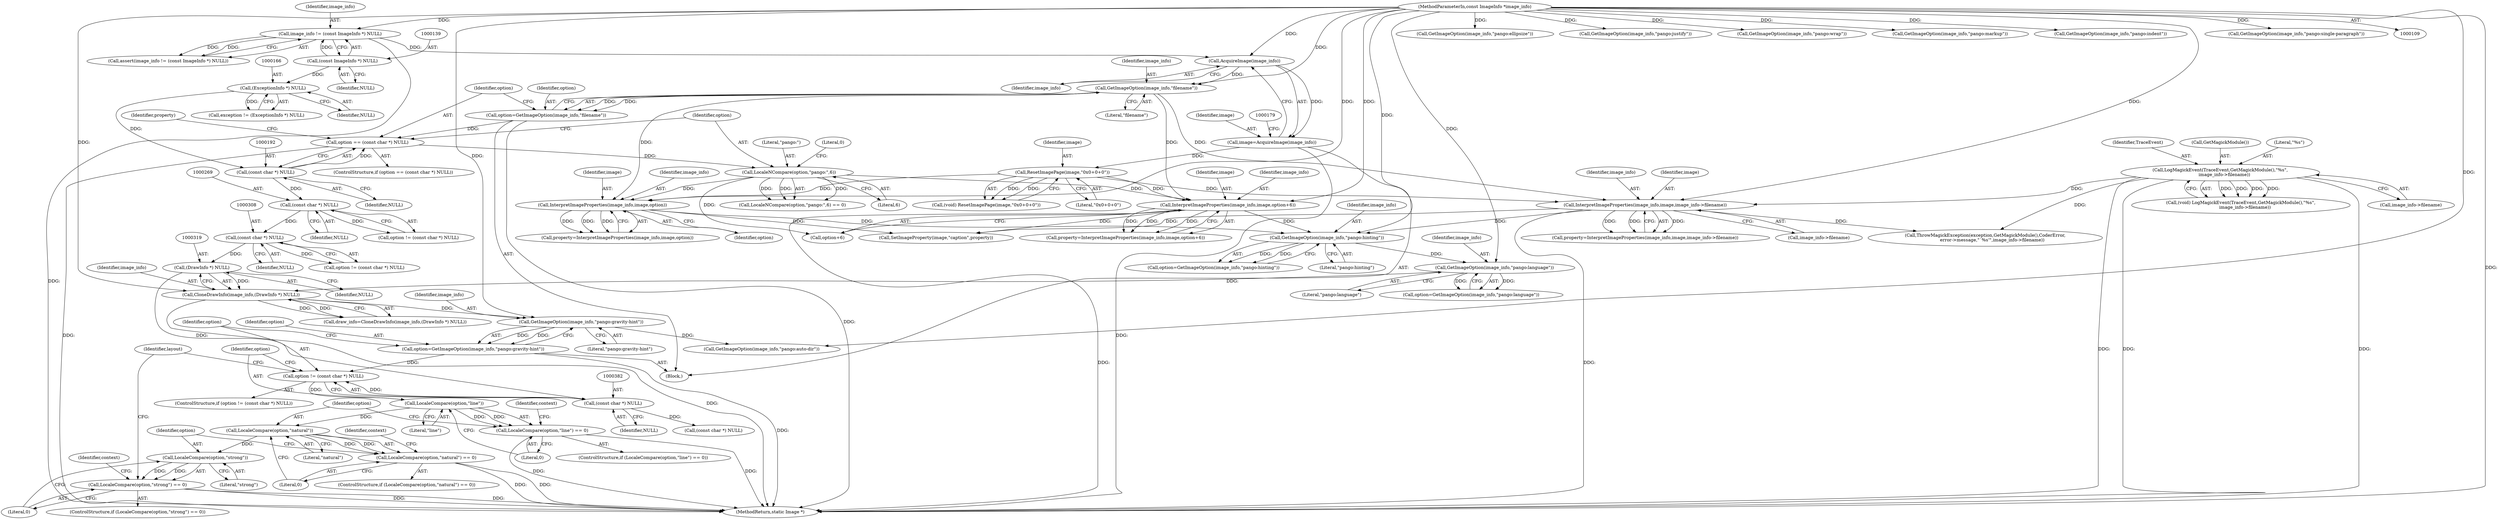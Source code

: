 digraph "0_ImageMagick_f6e9d0d9955e85bdd7540b251cd50d598dacc5e6_42@pointer" {
"1000379" [label="(Call,option != (const char *) NULL)"];
"1000373" [label="(Call,option=GetImageOption(image_info,\"pango:gravity-hint\"))"];
"1000375" [label="(Call,GetImageOption(image_info,\"pango:gravity-hint\"))"];
"1000316" [label="(Call,CloneDrawInfo(image_info,(DrawInfo *) NULL))"];
"1000301" [label="(Call,GetImageOption(image_info,\"pango:language\"))"];
"1000262" [label="(Call,GetImageOption(image_info,\"pango:hinting\"))"];
"1000221" [label="(Call,InterpretImageProperties(image_info,image,option))"];
"1000185" [label="(Call,GetImageOption(image_info,\"filename\"))"];
"1000176" [label="(Call,AcquireImage(image_info))"];
"1000136" [label="(Call,image_info != (const ImageInfo *) NULL)"];
"1000110" [label="(MethodParameterIn,const ImageInfo *image_info)"];
"1000138" [label="(Call,(const ImageInfo *) NULL)"];
"1000180" [label="(Call,ResetImagePage(image,\"0x0+0+0\"))"];
"1000174" [label="(Call,image=AcquireImage(image_info))"];
"1000205" [label="(Call,LocaleNCompare(option,\"pango:\",6))"];
"1000189" [label="(Call,option == (const char *) NULL)"];
"1000183" [label="(Call,option=GetImageOption(image_info,\"filename\"))"];
"1000191" [label="(Call,(const char *) NULL)"];
"1000165" [label="(Call,(ExceptionInfo *) NULL)"];
"1000196" [label="(Call,InterpretImageProperties(image_info,image,image_info->filename))"];
"1000155" [label="(Call,LogMagickEvent(TraceEvent,GetMagickModule(),\"%s\",\n      image_info->filename))"];
"1000212" [label="(Call,InterpretImageProperties(image_info,image,option+6))"];
"1000318" [label="(Call,(DrawInfo *) NULL)"];
"1000307" [label="(Call,(const char *) NULL)"];
"1000268" [label="(Call,(const char *) NULL)"];
"1000381" [label="(Call,(const char *) NULL)"];
"1000387" [label="(Call,LocaleCompare(option,\"line\"))"];
"1000386" [label="(Call,LocaleCompare(option,\"line\") == 0)"];
"1000396" [label="(Call,LocaleCompare(option,\"natural\"))"];
"1000395" [label="(Call,LocaleCompare(option,\"natural\") == 0)"];
"1000405" [label="(Call,LocaleCompare(option,\"strong\"))"];
"1000404" [label="(Call,LocaleCompare(option,\"strong\") == 0)"];
"1000303" [label="(Literal,\"pango:language\")"];
"1000219" [label="(Call,property=InterpretImageProperties(image_info,image,option))"];
"1000195" [label="(Identifier,property)"];
"1000305" [label="(Call,option != (const char *) NULL)"];
"1000191" [label="(Call,(const char *) NULL)"];
"1000397" [label="(Identifier,option)"];
"1000389" [label="(Literal,\"line\")"];
"1000222" [label="(Identifier,image_info)"];
"1000187" [label="(Literal,\"filename\")"];
"1000432" [label="(Call,GetImageOption(image_info,\"pango:ellipsize\"))"];
"1000135" [label="(Call,assert(image_info != (const ImageInfo *) NULL))"];
"1000480" [label="(Call,GetImageOption(image_info,\"pango:justify\"))"];
"1000214" [label="(Identifier,image)"];
"1000398" [label="(Literal,\"natural\")"];
"1000270" [label="(Identifier,NULL)"];
"1000155" [label="(Call,LogMagickEvent(TraceEvent,GetMagickModule(),\"%s\",\n      image_info->filename))"];
"1000176" [label="(Call,AcquireImage(image_info))"];
"1000314" [label="(Call,draw_info=CloneDrawInfo(image_info,(DrawInfo *) NULL))"];
"1000190" [label="(Identifier,option)"];
"1000386" [label="(Call,LocaleCompare(option,\"line\") == 0)"];
"1000140" [label="(Identifier,NULL)"];
"1001213" [label="(MethodReturn,static Image *)"];
"1000318" [label="(Call,(DrawInfo *) NULL)"];
"1000268" [label="(Call,(const char *) NULL)"];
"1000377" [label="(Literal,\"pango:gravity-hint\")"];
"1000189" [label="(Call,option == (const char *) NULL)"];
"1000307" [label="(Call,(const char *) NULL)"];
"1000404" [label="(Call,LocaleCompare(option,\"strong\") == 0)"];
"1000518" [label="(Call,GetImageOption(image_info,\"pango:wrap\"))"];
"1000390" [label="(Literal,0)"];
"1000198" [label="(Identifier,image)"];
"1000186" [label="(Identifier,image_info)"];
"1000197" [label="(Identifier,image_info)"];
"1000383" [label="(Identifier,NULL)"];
"1000182" [label="(Literal,\"0x0+0+0\")"];
"1000224" [label="(Identifier,option)"];
"1000156" [label="(Identifier,TraceEvent)"];
"1000410" [label="(Identifier,context)"];
"1000180" [label="(Call,ResetImagePage(image,\"0x0+0+0\"))"];
"1000316" [label="(Call,CloneDrawInfo(image_info,(DrawInfo *) NULL))"];
"1000212" [label="(Call,InterpretImageProperties(image_info,image,option+6))"];
"1000165" [label="(Call,(ExceptionInfo *) NULL)"];
"1000260" [label="(Call,option=GetImageOption(image_info,\"pango:hinting\"))"];
"1000401" [label="(Identifier,context)"];
"1000194" [label="(Call,property=InterpretImageProperties(image_info,image,image_info->filename))"];
"1000215" [label="(Call,option+6)"];
"1000137" [label="(Identifier,image_info)"];
"1000159" [label="(Call,image_info->filename)"];
"1000684" [label="(Call,GetImageOption(image_info,\"pango:markup\"))"];
"1000175" [label="(Identifier,image)"];
"1000388" [label="(Identifier,option)"];
"1000408" [label="(Literal,0)"];
"1000381" [label="(Call,(const char *) NULL)"];
"1000262" [label="(Call,GetImageOption(image_info,\"pango:hinting\"))"];
"1000177" [label="(Identifier,image_info)"];
"1000396" [label="(Call,LocaleCompare(option,\"natural\"))"];
"1000205" [label="(Call,LocaleNCompare(option,\"pango:\",6))"];
"1000302" [label="(Identifier,image_info)"];
"1000320" [label="(Identifier,NULL)"];
"1000726" [label="(Call,ThrowMagickException(exception,GetMagickModule(),CoderError,\n          error->message,\"`%s'\",image_info->filename))"];
"1000157" [label="(Call,GetMagickModule())"];
"1000227" [label="(Call,SetImageProperty(image,\"caption\",property))"];
"1000209" [label="(Literal,0)"];
"1000392" [label="(Identifier,context)"];
"1000196" [label="(Call,InterpretImageProperties(image_info,image,image_info->filename))"];
"1000204" [label="(Call,LocaleNCompare(option,\"pango:\",6) == 0)"];
"1000174" [label="(Call,image=AcquireImage(image_info))"];
"1000206" [label="(Identifier,option)"];
"1000375" [label="(Call,GetImageOption(image_info,\"pango:gravity-hint\"))"];
"1000188" [label="(ControlStructure,if (option == (const char *) NULL))"];
"1000403" [label="(ControlStructure,if (LocaleCompare(option,\"strong\") == 0))"];
"1000184" [label="(Identifier,option)"];
"1000378" [label="(ControlStructure,if (option != (const char *) NULL))"];
"1000110" [label="(MethodParameterIn,const ImageInfo *image_info)"];
"1000395" [label="(Call,LocaleCompare(option,\"natural\") == 0)"];
"1000167" [label="(Identifier,NULL)"];
"1000385" [label="(ControlStructure,if (LocaleCompare(option,\"line\") == 0))"];
"1000223" [label="(Identifier,image)"];
"1000158" [label="(Literal,\"%s\")"];
"1000210" [label="(Call,property=InterpretImageProperties(image_info,image,option+6))"];
"1000399" [label="(Literal,0)"];
"1000199" [label="(Call,image_info->filename)"];
"1000373" [label="(Call,option=GetImageOption(image_info,\"pango:gravity-hint\"))"];
"1000309" [label="(Identifier,NULL)"];
"1000387" [label="(Call,LocaleCompare(option,\"line\"))"];
"1000424" [label="(Call,(const char *) NULL)"];
"1000557" [label="(Call,GetImageOption(image_info,\"pango:indent\"))"];
"1000406" [label="(Identifier,option)"];
"1000418" [label="(Call,GetImageOption(image_info,\"pango:auto-dir\"))"];
"1000112" [label="(Block,)"];
"1000374" [label="(Identifier,option)"];
"1000263" [label="(Identifier,image_info)"];
"1000178" [label="(Call,(void) ResetImagePage(image,\"0x0+0+0\"))"];
"1000376" [label="(Identifier,image_info)"];
"1000207" [label="(Literal,\"pango:\")"];
"1000299" [label="(Call,option=GetImageOption(image_info,\"pango:language\"))"];
"1000413" [label="(Identifier,layout)"];
"1000136" [label="(Call,image_info != (const ImageInfo *) NULL)"];
"1000163" [label="(Call,exception != (ExceptionInfo *) NULL)"];
"1000266" [label="(Call,option != (const char *) NULL)"];
"1000317" [label="(Identifier,image_info)"];
"1000394" [label="(ControlStructure,if (LocaleCompare(option,\"natural\") == 0))"];
"1000221" [label="(Call,InterpretImageProperties(image_info,image,option))"];
"1000379" [label="(Call,option != (const char *) NULL)"];
"1000208" [label="(Literal,6)"];
"1000153" [label="(Call,(void) LogMagickEvent(TraceEvent,GetMagickModule(),\"%s\",\n      image_info->filename))"];
"1000301" [label="(Call,GetImageOption(image_info,\"pango:language\"))"];
"1000183" [label="(Call,option=GetImageOption(image_info,\"filename\"))"];
"1000380" [label="(Identifier,option)"];
"1000407" [label="(Literal,\"strong\")"];
"1000213" [label="(Identifier,image_info)"];
"1000181" [label="(Identifier,image)"];
"1000185" [label="(Call,GetImageOption(image_info,\"filename\"))"];
"1000264" [label="(Literal,\"pango:hinting\")"];
"1000138" [label="(Call,(const ImageInfo *) NULL)"];
"1000405" [label="(Call,LocaleCompare(option,\"strong\"))"];
"1000499" [label="(Call,GetImageOption(image_info,\"pango:single-paragraph\"))"];
"1000193" [label="(Identifier,NULL)"];
"1000379" -> "1000378"  [label="AST: "];
"1000379" -> "1000381"  [label="CFG: "];
"1000380" -> "1000379"  [label="AST: "];
"1000381" -> "1000379"  [label="AST: "];
"1000388" -> "1000379"  [label="CFG: "];
"1000413" -> "1000379"  [label="CFG: "];
"1000373" -> "1000379"  [label="DDG: "];
"1000381" -> "1000379"  [label="DDG: "];
"1000379" -> "1000387"  [label="DDG: "];
"1000373" -> "1000112"  [label="AST: "];
"1000373" -> "1000375"  [label="CFG: "];
"1000374" -> "1000373"  [label="AST: "];
"1000375" -> "1000373"  [label="AST: "];
"1000380" -> "1000373"  [label="CFG: "];
"1000373" -> "1001213"  [label="DDG: "];
"1000375" -> "1000373"  [label="DDG: "];
"1000375" -> "1000373"  [label="DDG: "];
"1000375" -> "1000377"  [label="CFG: "];
"1000376" -> "1000375"  [label="AST: "];
"1000377" -> "1000375"  [label="AST: "];
"1000316" -> "1000375"  [label="DDG: "];
"1000110" -> "1000375"  [label="DDG: "];
"1000375" -> "1000418"  [label="DDG: "];
"1000316" -> "1000314"  [label="AST: "];
"1000316" -> "1000318"  [label="CFG: "];
"1000317" -> "1000316"  [label="AST: "];
"1000318" -> "1000316"  [label="AST: "];
"1000314" -> "1000316"  [label="CFG: "];
"1000316" -> "1001213"  [label="DDG: "];
"1000316" -> "1000314"  [label="DDG: "];
"1000316" -> "1000314"  [label="DDG: "];
"1000301" -> "1000316"  [label="DDG: "];
"1000110" -> "1000316"  [label="DDG: "];
"1000318" -> "1000316"  [label="DDG: "];
"1000301" -> "1000299"  [label="AST: "];
"1000301" -> "1000303"  [label="CFG: "];
"1000302" -> "1000301"  [label="AST: "];
"1000303" -> "1000301"  [label="AST: "];
"1000299" -> "1000301"  [label="CFG: "];
"1000301" -> "1000299"  [label="DDG: "];
"1000301" -> "1000299"  [label="DDG: "];
"1000262" -> "1000301"  [label="DDG: "];
"1000110" -> "1000301"  [label="DDG: "];
"1000262" -> "1000260"  [label="AST: "];
"1000262" -> "1000264"  [label="CFG: "];
"1000263" -> "1000262"  [label="AST: "];
"1000264" -> "1000262"  [label="AST: "];
"1000260" -> "1000262"  [label="CFG: "];
"1000262" -> "1000260"  [label="DDG: "];
"1000262" -> "1000260"  [label="DDG: "];
"1000221" -> "1000262"  [label="DDG: "];
"1000196" -> "1000262"  [label="DDG: "];
"1000212" -> "1000262"  [label="DDG: "];
"1000110" -> "1000262"  [label="DDG: "];
"1000221" -> "1000219"  [label="AST: "];
"1000221" -> "1000224"  [label="CFG: "];
"1000222" -> "1000221"  [label="AST: "];
"1000223" -> "1000221"  [label="AST: "];
"1000224" -> "1000221"  [label="AST: "];
"1000219" -> "1000221"  [label="CFG: "];
"1000221" -> "1000219"  [label="DDG: "];
"1000221" -> "1000219"  [label="DDG: "];
"1000221" -> "1000219"  [label="DDG: "];
"1000185" -> "1000221"  [label="DDG: "];
"1000110" -> "1000221"  [label="DDG: "];
"1000180" -> "1000221"  [label="DDG: "];
"1000205" -> "1000221"  [label="DDG: "];
"1000221" -> "1000227"  [label="DDG: "];
"1000185" -> "1000183"  [label="AST: "];
"1000185" -> "1000187"  [label="CFG: "];
"1000186" -> "1000185"  [label="AST: "];
"1000187" -> "1000185"  [label="AST: "];
"1000183" -> "1000185"  [label="CFG: "];
"1000185" -> "1000183"  [label="DDG: "];
"1000185" -> "1000183"  [label="DDG: "];
"1000176" -> "1000185"  [label="DDG: "];
"1000110" -> "1000185"  [label="DDG: "];
"1000185" -> "1000196"  [label="DDG: "];
"1000185" -> "1000212"  [label="DDG: "];
"1000176" -> "1000174"  [label="AST: "];
"1000176" -> "1000177"  [label="CFG: "];
"1000177" -> "1000176"  [label="AST: "];
"1000174" -> "1000176"  [label="CFG: "];
"1000176" -> "1000174"  [label="DDG: "];
"1000136" -> "1000176"  [label="DDG: "];
"1000110" -> "1000176"  [label="DDG: "];
"1000136" -> "1000135"  [label="AST: "];
"1000136" -> "1000138"  [label="CFG: "];
"1000137" -> "1000136"  [label="AST: "];
"1000138" -> "1000136"  [label="AST: "];
"1000135" -> "1000136"  [label="CFG: "];
"1000136" -> "1001213"  [label="DDG: "];
"1000136" -> "1000135"  [label="DDG: "];
"1000136" -> "1000135"  [label="DDG: "];
"1000110" -> "1000136"  [label="DDG: "];
"1000138" -> "1000136"  [label="DDG: "];
"1000110" -> "1000109"  [label="AST: "];
"1000110" -> "1001213"  [label="DDG: "];
"1000110" -> "1000196"  [label="DDG: "];
"1000110" -> "1000212"  [label="DDG: "];
"1000110" -> "1000418"  [label="DDG: "];
"1000110" -> "1000432"  [label="DDG: "];
"1000110" -> "1000480"  [label="DDG: "];
"1000110" -> "1000499"  [label="DDG: "];
"1000110" -> "1000518"  [label="DDG: "];
"1000110" -> "1000557"  [label="DDG: "];
"1000110" -> "1000684"  [label="DDG: "];
"1000138" -> "1000140"  [label="CFG: "];
"1000139" -> "1000138"  [label="AST: "];
"1000140" -> "1000138"  [label="AST: "];
"1000138" -> "1000165"  [label="DDG: "];
"1000180" -> "1000178"  [label="AST: "];
"1000180" -> "1000182"  [label="CFG: "];
"1000181" -> "1000180"  [label="AST: "];
"1000182" -> "1000180"  [label="AST: "];
"1000178" -> "1000180"  [label="CFG: "];
"1000180" -> "1000178"  [label="DDG: "];
"1000180" -> "1000178"  [label="DDG: "];
"1000174" -> "1000180"  [label="DDG: "];
"1000180" -> "1000196"  [label="DDG: "];
"1000180" -> "1000212"  [label="DDG: "];
"1000174" -> "1000112"  [label="AST: "];
"1000175" -> "1000174"  [label="AST: "];
"1000179" -> "1000174"  [label="CFG: "];
"1000174" -> "1001213"  [label="DDG: "];
"1000205" -> "1000204"  [label="AST: "];
"1000205" -> "1000208"  [label="CFG: "];
"1000206" -> "1000205"  [label="AST: "];
"1000207" -> "1000205"  [label="AST: "];
"1000208" -> "1000205"  [label="AST: "];
"1000209" -> "1000205"  [label="CFG: "];
"1000205" -> "1000204"  [label="DDG: "];
"1000205" -> "1000204"  [label="DDG: "];
"1000205" -> "1000204"  [label="DDG: "];
"1000189" -> "1000205"  [label="DDG: "];
"1000205" -> "1000212"  [label="DDG: "];
"1000205" -> "1000215"  [label="DDG: "];
"1000189" -> "1000188"  [label="AST: "];
"1000189" -> "1000191"  [label="CFG: "];
"1000190" -> "1000189"  [label="AST: "];
"1000191" -> "1000189"  [label="AST: "];
"1000195" -> "1000189"  [label="CFG: "];
"1000206" -> "1000189"  [label="CFG: "];
"1000189" -> "1001213"  [label="DDG: "];
"1000183" -> "1000189"  [label="DDG: "];
"1000191" -> "1000189"  [label="DDG: "];
"1000183" -> "1000112"  [label="AST: "];
"1000184" -> "1000183"  [label="AST: "];
"1000190" -> "1000183"  [label="CFG: "];
"1000183" -> "1001213"  [label="DDG: "];
"1000191" -> "1000193"  [label="CFG: "];
"1000192" -> "1000191"  [label="AST: "];
"1000193" -> "1000191"  [label="AST: "];
"1000165" -> "1000191"  [label="DDG: "];
"1000191" -> "1000268"  [label="DDG: "];
"1000165" -> "1000163"  [label="AST: "];
"1000165" -> "1000167"  [label="CFG: "];
"1000166" -> "1000165"  [label="AST: "];
"1000167" -> "1000165"  [label="AST: "];
"1000163" -> "1000165"  [label="CFG: "];
"1000165" -> "1000163"  [label="DDG: "];
"1000196" -> "1000194"  [label="AST: "];
"1000196" -> "1000199"  [label="CFG: "];
"1000197" -> "1000196"  [label="AST: "];
"1000198" -> "1000196"  [label="AST: "];
"1000199" -> "1000196"  [label="AST: "];
"1000194" -> "1000196"  [label="CFG: "];
"1000196" -> "1001213"  [label="DDG: "];
"1000196" -> "1000194"  [label="DDG: "];
"1000196" -> "1000194"  [label="DDG: "];
"1000196" -> "1000194"  [label="DDG: "];
"1000155" -> "1000196"  [label="DDG: "];
"1000196" -> "1000227"  [label="DDG: "];
"1000196" -> "1000726"  [label="DDG: "];
"1000155" -> "1000153"  [label="AST: "];
"1000155" -> "1000159"  [label="CFG: "];
"1000156" -> "1000155"  [label="AST: "];
"1000157" -> "1000155"  [label="AST: "];
"1000158" -> "1000155"  [label="AST: "];
"1000159" -> "1000155"  [label="AST: "];
"1000153" -> "1000155"  [label="CFG: "];
"1000155" -> "1001213"  [label="DDG: "];
"1000155" -> "1001213"  [label="DDG: "];
"1000155" -> "1001213"  [label="DDG: "];
"1000155" -> "1000153"  [label="DDG: "];
"1000155" -> "1000153"  [label="DDG: "];
"1000155" -> "1000153"  [label="DDG: "];
"1000155" -> "1000153"  [label="DDG: "];
"1000155" -> "1000726"  [label="DDG: "];
"1000212" -> "1000210"  [label="AST: "];
"1000212" -> "1000215"  [label="CFG: "];
"1000213" -> "1000212"  [label="AST: "];
"1000214" -> "1000212"  [label="AST: "];
"1000215" -> "1000212"  [label="AST: "];
"1000210" -> "1000212"  [label="CFG: "];
"1000212" -> "1001213"  [label="DDG: "];
"1000212" -> "1000210"  [label="DDG: "];
"1000212" -> "1000210"  [label="DDG: "];
"1000212" -> "1000210"  [label="DDG: "];
"1000212" -> "1000227"  [label="DDG: "];
"1000318" -> "1000320"  [label="CFG: "];
"1000319" -> "1000318"  [label="AST: "];
"1000320" -> "1000318"  [label="AST: "];
"1000307" -> "1000318"  [label="DDG: "];
"1000318" -> "1000381"  [label="DDG: "];
"1000307" -> "1000305"  [label="AST: "];
"1000307" -> "1000309"  [label="CFG: "];
"1000308" -> "1000307"  [label="AST: "];
"1000309" -> "1000307"  [label="AST: "];
"1000305" -> "1000307"  [label="CFG: "];
"1000307" -> "1000305"  [label="DDG: "];
"1000268" -> "1000307"  [label="DDG: "];
"1000268" -> "1000266"  [label="AST: "];
"1000268" -> "1000270"  [label="CFG: "];
"1000269" -> "1000268"  [label="AST: "];
"1000270" -> "1000268"  [label="AST: "];
"1000266" -> "1000268"  [label="CFG: "];
"1000268" -> "1000266"  [label="DDG: "];
"1000381" -> "1000383"  [label="CFG: "];
"1000382" -> "1000381"  [label="AST: "];
"1000383" -> "1000381"  [label="AST: "];
"1000381" -> "1000424"  [label="DDG: "];
"1000387" -> "1000386"  [label="AST: "];
"1000387" -> "1000389"  [label="CFG: "];
"1000388" -> "1000387"  [label="AST: "];
"1000389" -> "1000387"  [label="AST: "];
"1000390" -> "1000387"  [label="CFG: "];
"1000387" -> "1000386"  [label="DDG: "];
"1000387" -> "1000386"  [label="DDG: "];
"1000387" -> "1000396"  [label="DDG: "];
"1000386" -> "1000385"  [label="AST: "];
"1000386" -> "1000390"  [label="CFG: "];
"1000390" -> "1000386"  [label="AST: "];
"1000392" -> "1000386"  [label="CFG: "];
"1000397" -> "1000386"  [label="CFG: "];
"1000386" -> "1001213"  [label="DDG: "];
"1000386" -> "1001213"  [label="DDG: "];
"1000396" -> "1000395"  [label="AST: "];
"1000396" -> "1000398"  [label="CFG: "];
"1000397" -> "1000396"  [label="AST: "];
"1000398" -> "1000396"  [label="AST: "];
"1000399" -> "1000396"  [label="CFG: "];
"1000396" -> "1000395"  [label="DDG: "];
"1000396" -> "1000395"  [label="DDG: "];
"1000396" -> "1000405"  [label="DDG: "];
"1000395" -> "1000394"  [label="AST: "];
"1000395" -> "1000399"  [label="CFG: "];
"1000399" -> "1000395"  [label="AST: "];
"1000401" -> "1000395"  [label="CFG: "];
"1000406" -> "1000395"  [label="CFG: "];
"1000395" -> "1001213"  [label="DDG: "];
"1000395" -> "1001213"  [label="DDG: "];
"1000405" -> "1000404"  [label="AST: "];
"1000405" -> "1000407"  [label="CFG: "];
"1000406" -> "1000405"  [label="AST: "];
"1000407" -> "1000405"  [label="AST: "];
"1000408" -> "1000405"  [label="CFG: "];
"1000405" -> "1000404"  [label="DDG: "];
"1000405" -> "1000404"  [label="DDG: "];
"1000404" -> "1000403"  [label="AST: "];
"1000404" -> "1000408"  [label="CFG: "];
"1000408" -> "1000404"  [label="AST: "];
"1000410" -> "1000404"  [label="CFG: "];
"1000413" -> "1000404"  [label="CFG: "];
"1000404" -> "1001213"  [label="DDG: "];
"1000404" -> "1001213"  [label="DDG: "];
}
